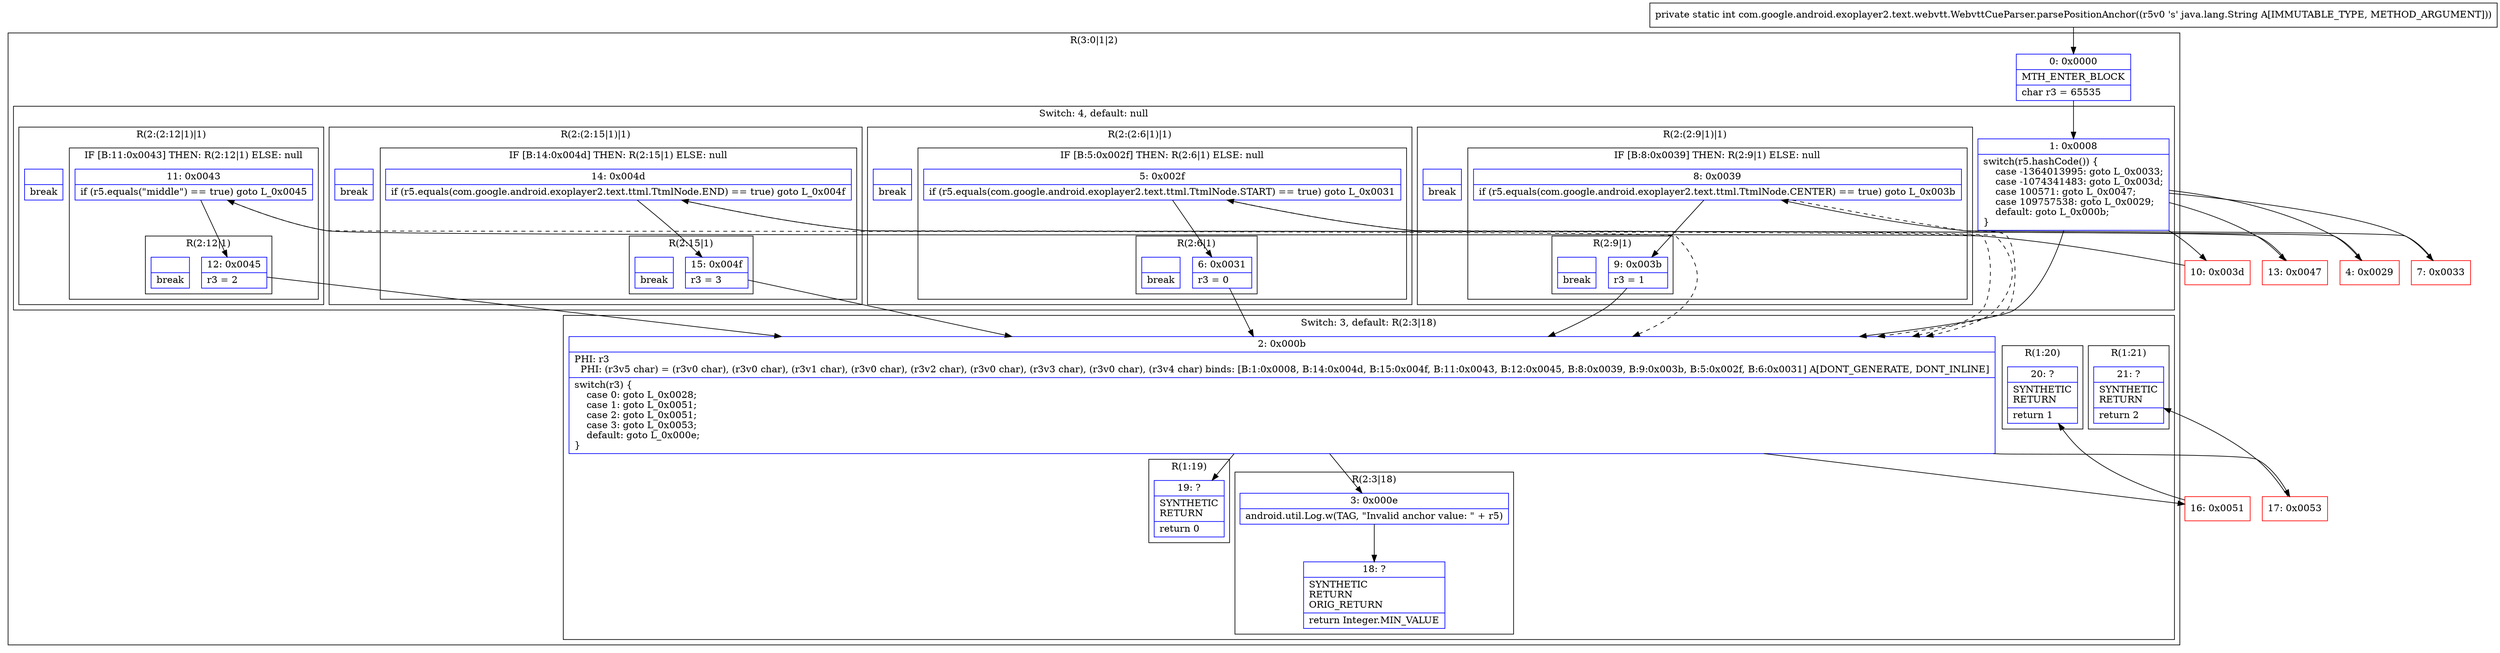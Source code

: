 digraph "CFG forcom.google.android.exoplayer2.text.webvtt.WebvttCueParser.parsePositionAnchor(Ljava\/lang\/String;)I" {
subgraph cluster_Region_2004831681 {
label = "R(3:0|1|2)";
node [shape=record,color=blue];
Node_0 [shape=record,label="{0\:\ 0x0000|MTH_ENTER_BLOCK\l|char r3 = 65535\l}"];
subgraph cluster_SwitchRegion_357605886 {
label = "Switch: 4, default: null";
node [shape=record,color=blue];
Node_1 [shape=record,label="{1\:\ 0x0008|switch(r5.hashCode()) \{\l    case \-1364013995: goto L_0x0033;\l    case \-1074341483: goto L_0x003d;\l    case 100571: goto L_0x0047;\l    case 109757538: goto L_0x0029;\l    default: goto L_0x000b;\l\}\l}"];
subgraph cluster_Region_1997776860 {
label = "R(2:(2:9|1)|1)";
node [shape=record,color=blue];
subgraph cluster_IfRegion_1042097747 {
label = "IF [B:8:0x0039] THEN: R(2:9|1) ELSE: null";
node [shape=record,color=blue];
Node_8 [shape=record,label="{8\:\ 0x0039|if (r5.equals(com.google.android.exoplayer2.text.ttml.TtmlNode.CENTER) == true) goto L_0x003b\l}"];
subgraph cluster_Region_839853697 {
label = "R(2:9|1)";
node [shape=record,color=blue];
Node_9 [shape=record,label="{9\:\ 0x003b|r3 = 1\l}"];
Node_InsnContainer_2107390742 [shape=record,label="{|break\l}"];
}
}
Node_InsnContainer_1834166794 [shape=record,label="{|break\l}"];
}
subgraph cluster_Region_127159611 {
label = "R(2:(2:12|1)|1)";
node [shape=record,color=blue];
subgraph cluster_IfRegion_1357696036 {
label = "IF [B:11:0x0043] THEN: R(2:12|1) ELSE: null";
node [shape=record,color=blue];
Node_11 [shape=record,label="{11\:\ 0x0043|if (r5.equals(\"middle\") == true) goto L_0x0045\l}"];
subgraph cluster_Region_1980103985 {
label = "R(2:12|1)";
node [shape=record,color=blue];
Node_12 [shape=record,label="{12\:\ 0x0045|r3 = 2\l}"];
Node_InsnContainer_1286871460 [shape=record,label="{|break\l}"];
}
}
Node_InsnContainer_943946050 [shape=record,label="{|break\l}"];
}
subgraph cluster_Region_496703204 {
label = "R(2:(2:15|1)|1)";
node [shape=record,color=blue];
subgraph cluster_IfRegion_731935903 {
label = "IF [B:14:0x004d] THEN: R(2:15|1) ELSE: null";
node [shape=record,color=blue];
Node_14 [shape=record,label="{14\:\ 0x004d|if (r5.equals(com.google.android.exoplayer2.text.ttml.TtmlNode.END) == true) goto L_0x004f\l}"];
subgraph cluster_Region_276801552 {
label = "R(2:15|1)";
node [shape=record,color=blue];
Node_15 [shape=record,label="{15\:\ 0x004f|r3 = 3\l}"];
Node_InsnContainer_1203052918 [shape=record,label="{|break\l}"];
}
}
Node_InsnContainer_1679808939 [shape=record,label="{|break\l}"];
}
subgraph cluster_Region_569827322 {
label = "R(2:(2:6|1)|1)";
node [shape=record,color=blue];
subgraph cluster_IfRegion_156914647 {
label = "IF [B:5:0x002f] THEN: R(2:6|1) ELSE: null";
node [shape=record,color=blue];
Node_5 [shape=record,label="{5\:\ 0x002f|if (r5.equals(com.google.android.exoplayer2.text.ttml.TtmlNode.START) == true) goto L_0x0031\l}"];
subgraph cluster_Region_1066628164 {
label = "R(2:6|1)";
node [shape=record,color=blue];
Node_6 [shape=record,label="{6\:\ 0x0031|r3 = 0\l}"];
Node_InsnContainer_1737125147 [shape=record,label="{|break\l}"];
}
}
Node_InsnContainer_2101486272 [shape=record,label="{|break\l}"];
}
}
subgraph cluster_SwitchRegion_1388409998 {
label = "Switch: 3, default: R(2:3|18)";
node [shape=record,color=blue];
Node_2 [shape=record,label="{2\:\ 0x000b|PHI: r3 \l  PHI: (r3v5 char) = (r3v0 char), (r3v0 char), (r3v1 char), (r3v0 char), (r3v2 char), (r3v0 char), (r3v3 char), (r3v0 char), (r3v4 char) binds: [B:1:0x0008, B:14:0x004d, B:15:0x004f, B:11:0x0043, B:12:0x0045, B:8:0x0039, B:9:0x003b, B:5:0x002f, B:6:0x0031] A[DONT_GENERATE, DONT_INLINE]\l|switch(r3) \{\l    case 0: goto L_0x0028;\l    case 1: goto L_0x0051;\l    case 2: goto L_0x0051;\l    case 3: goto L_0x0053;\l    default: goto L_0x000e;\l\}\l}"];
subgraph cluster_Region_1792818077 {
label = "R(1:19)";
node [shape=record,color=blue];
Node_19 [shape=record,label="{19\:\ ?|SYNTHETIC\lRETURN\l|return 0\l}"];
}
subgraph cluster_Region_826481146 {
label = "R(1:20)";
node [shape=record,color=blue];
Node_20 [shape=record,label="{20\:\ ?|SYNTHETIC\lRETURN\l|return 1\l}"];
}
subgraph cluster_Region_85280892 {
label = "R(1:21)";
node [shape=record,color=blue];
Node_21 [shape=record,label="{21\:\ ?|SYNTHETIC\lRETURN\l|return 2\l}"];
}
subgraph cluster_Region_1772957244 {
label = "R(2:3|18)";
node [shape=record,color=blue];
Node_3 [shape=record,label="{3\:\ 0x000e|android.util.Log.w(TAG, \"Invalid anchor value: \" + r5)\l}"];
Node_18 [shape=record,label="{18\:\ ?|SYNTHETIC\lRETURN\lORIG_RETURN\l|return Integer.MIN_VALUE\l}"];
}
}
}
Node_4 [shape=record,color=red,label="{4\:\ 0x0029}"];
Node_7 [shape=record,color=red,label="{7\:\ 0x0033}"];
Node_10 [shape=record,color=red,label="{10\:\ 0x003d}"];
Node_13 [shape=record,color=red,label="{13\:\ 0x0047}"];
Node_16 [shape=record,color=red,label="{16\:\ 0x0051}"];
Node_17 [shape=record,color=red,label="{17\:\ 0x0053}"];
MethodNode[shape=record,label="{private static int com.google.android.exoplayer2.text.webvtt.WebvttCueParser.parsePositionAnchor((r5v0 's' java.lang.String A[IMMUTABLE_TYPE, METHOD_ARGUMENT])) }"];
MethodNode -> Node_0;
Node_0 -> Node_1;
Node_1 -> Node_2;
Node_1 -> Node_4;
Node_1 -> Node_7;
Node_1 -> Node_10;
Node_1 -> Node_13;
Node_8 -> Node_2[style=dashed];
Node_8 -> Node_9;
Node_9 -> Node_2;
Node_11 -> Node_2[style=dashed];
Node_11 -> Node_12;
Node_12 -> Node_2;
Node_14 -> Node_2[style=dashed];
Node_14 -> Node_15;
Node_15 -> Node_2;
Node_5 -> Node_2[style=dashed];
Node_5 -> Node_6;
Node_6 -> Node_2;
Node_2 -> Node_3;
Node_2 -> Node_16;
Node_2 -> Node_17;
Node_2 -> Node_19;
Node_3 -> Node_18;
Node_4 -> Node_5;
Node_7 -> Node_8;
Node_10 -> Node_11;
Node_13 -> Node_14;
Node_16 -> Node_20;
Node_17 -> Node_21;
}

